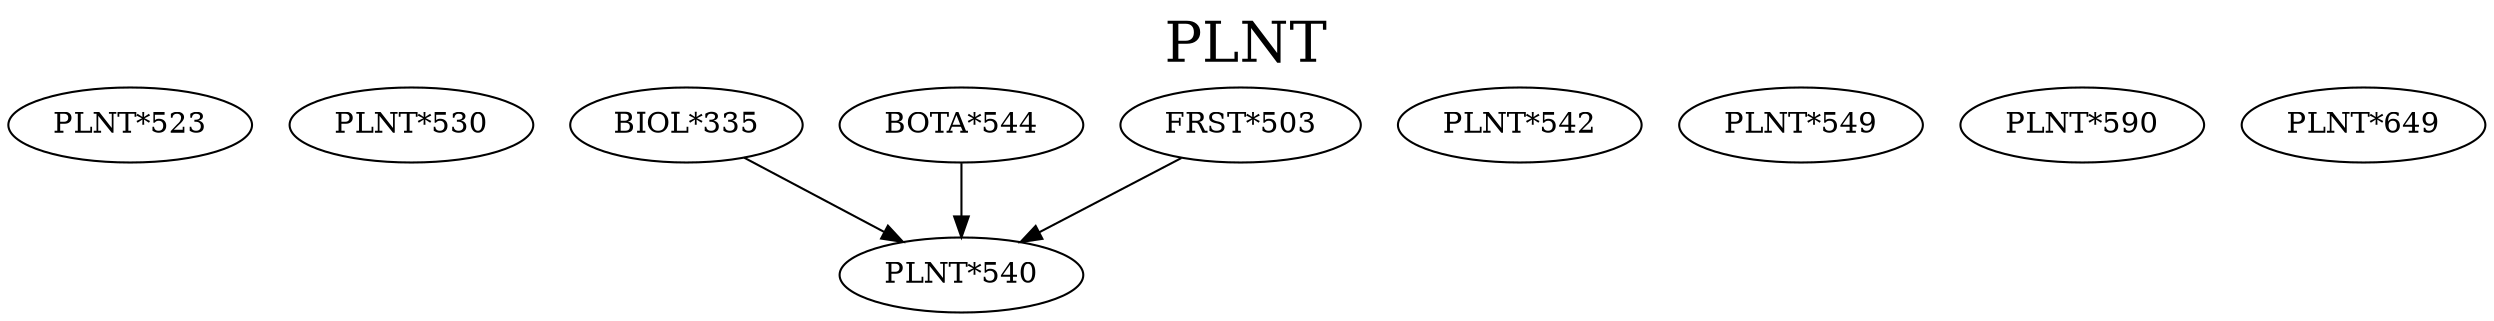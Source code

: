 digraph PLNT {
labelloc = "t";
label = "PLNT"
fontsize = 27;
"PLNT*523"
"PLNT*530"
"BIOL*335" -> "PLNT*540" [style=solid]
"BOTA*544" -> "PLNT*540" [style=solid]
"FRST*503" -> "PLNT*540" [style=solid]
"PLNT*542"
"PLNT*549"
"PLNT*590"
"PLNT*649"
}
